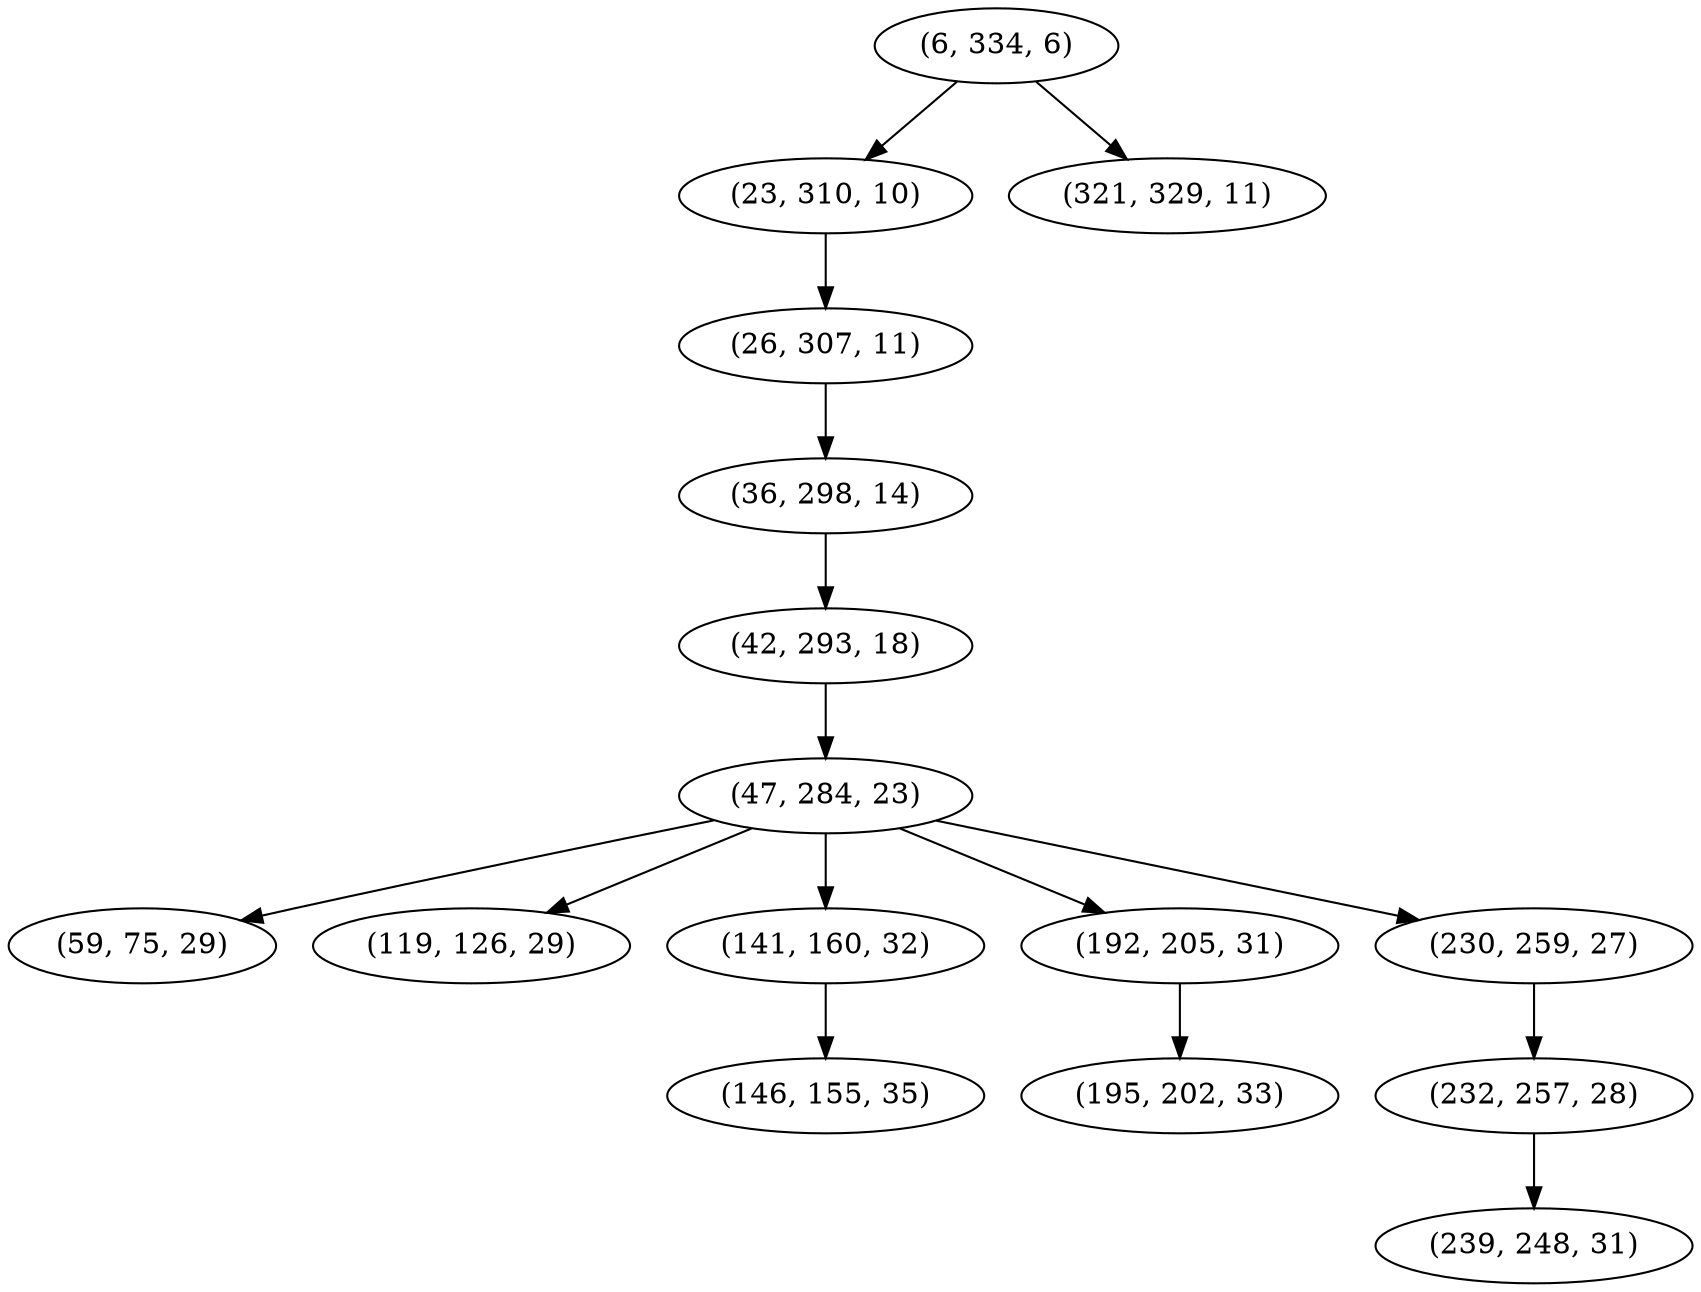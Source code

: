 digraph tree {
    "(6, 334, 6)";
    "(23, 310, 10)";
    "(26, 307, 11)";
    "(36, 298, 14)";
    "(42, 293, 18)";
    "(47, 284, 23)";
    "(59, 75, 29)";
    "(119, 126, 29)";
    "(141, 160, 32)";
    "(146, 155, 35)";
    "(192, 205, 31)";
    "(195, 202, 33)";
    "(230, 259, 27)";
    "(232, 257, 28)";
    "(239, 248, 31)";
    "(321, 329, 11)";
    "(6, 334, 6)" -> "(23, 310, 10)";
    "(6, 334, 6)" -> "(321, 329, 11)";
    "(23, 310, 10)" -> "(26, 307, 11)";
    "(26, 307, 11)" -> "(36, 298, 14)";
    "(36, 298, 14)" -> "(42, 293, 18)";
    "(42, 293, 18)" -> "(47, 284, 23)";
    "(47, 284, 23)" -> "(59, 75, 29)";
    "(47, 284, 23)" -> "(119, 126, 29)";
    "(47, 284, 23)" -> "(141, 160, 32)";
    "(47, 284, 23)" -> "(192, 205, 31)";
    "(47, 284, 23)" -> "(230, 259, 27)";
    "(141, 160, 32)" -> "(146, 155, 35)";
    "(192, 205, 31)" -> "(195, 202, 33)";
    "(230, 259, 27)" -> "(232, 257, 28)";
    "(232, 257, 28)" -> "(239, 248, 31)";
}
